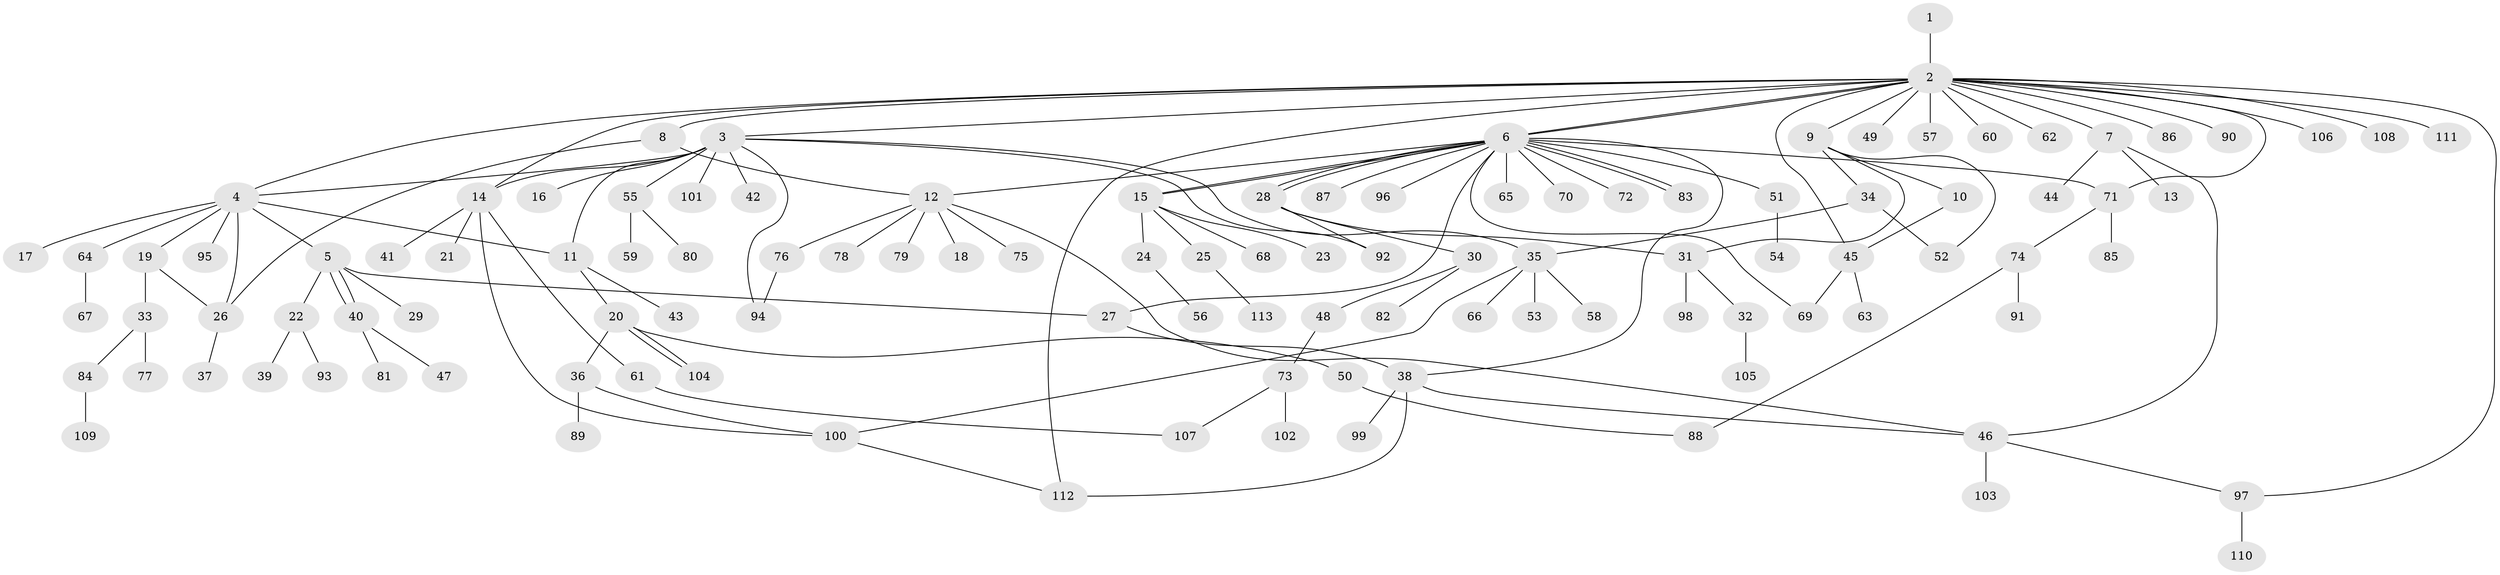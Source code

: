// Generated by graph-tools (version 1.1) at 2025/49/03/09/25 03:49:54]
// undirected, 113 vertices, 143 edges
graph export_dot {
graph [start="1"]
  node [color=gray90,style=filled];
  1;
  2;
  3;
  4;
  5;
  6;
  7;
  8;
  9;
  10;
  11;
  12;
  13;
  14;
  15;
  16;
  17;
  18;
  19;
  20;
  21;
  22;
  23;
  24;
  25;
  26;
  27;
  28;
  29;
  30;
  31;
  32;
  33;
  34;
  35;
  36;
  37;
  38;
  39;
  40;
  41;
  42;
  43;
  44;
  45;
  46;
  47;
  48;
  49;
  50;
  51;
  52;
  53;
  54;
  55;
  56;
  57;
  58;
  59;
  60;
  61;
  62;
  63;
  64;
  65;
  66;
  67;
  68;
  69;
  70;
  71;
  72;
  73;
  74;
  75;
  76;
  77;
  78;
  79;
  80;
  81;
  82;
  83;
  84;
  85;
  86;
  87;
  88;
  89;
  90;
  91;
  92;
  93;
  94;
  95;
  96;
  97;
  98;
  99;
  100;
  101;
  102;
  103;
  104;
  105;
  106;
  107;
  108;
  109;
  110;
  111;
  112;
  113;
  1 -- 2;
  2 -- 3;
  2 -- 4;
  2 -- 6;
  2 -- 6;
  2 -- 7;
  2 -- 8;
  2 -- 9;
  2 -- 14;
  2 -- 45;
  2 -- 49;
  2 -- 57;
  2 -- 60;
  2 -- 62;
  2 -- 71;
  2 -- 86;
  2 -- 90;
  2 -- 97;
  2 -- 106;
  2 -- 108;
  2 -- 111;
  2 -- 112;
  3 -- 4;
  3 -- 11;
  3 -- 14;
  3 -- 16;
  3 -- 35;
  3 -- 42;
  3 -- 55;
  3 -- 92;
  3 -- 94;
  3 -- 101;
  4 -- 5;
  4 -- 11;
  4 -- 17;
  4 -- 19;
  4 -- 26;
  4 -- 64;
  4 -- 95;
  5 -- 22;
  5 -- 27;
  5 -- 29;
  5 -- 40;
  5 -- 40;
  6 -- 12;
  6 -- 15;
  6 -- 15;
  6 -- 27;
  6 -- 28;
  6 -- 28;
  6 -- 38;
  6 -- 51;
  6 -- 65;
  6 -- 69;
  6 -- 70;
  6 -- 71;
  6 -- 72;
  6 -- 83;
  6 -- 83;
  6 -- 87;
  6 -- 96;
  7 -- 13;
  7 -- 44;
  7 -- 46;
  8 -- 12;
  8 -- 26;
  9 -- 10;
  9 -- 31;
  9 -- 34;
  9 -- 52;
  10 -- 45;
  11 -- 20;
  11 -- 43;
  12 -- 18;
  12 -- 46;
  12 -- 75;
  12 -- 76;
  12 -- 78;
  12 -- 79;
  14 -- 21;
  14 -- 41;
  14 -- 61;
  14 -- 100;
  15 -- 23;
  15 -- 24;
  15 -- 25;
  15 -- 68;
  19 -- 26;
  19 -- 33;
  20 -- 36;
  20 -- 50;
  20 -- 104;
  20 -- 104;
  22 -- 39;
  22 -- 93;
  24 -- 56;
  25 -- 113;
  26 -- 37;
  27 -- 38;
  28 -- 30;
  28 -- 31;
  28 -- 92;
  30 -- 48;
  30 -- 82;
  31 -- 32;
  31 -- 98;
  32 -- 105;
  33 -- 77;
  33 -- 84;
  34 -- 35;
  34 -- 52;
  35 -- 53;
  35 -- 58;
  35 -- 66;
  35 -- 100;
  36 -- 89;
  36 -- 100;
  38 -- 46;
  38 -- 99;
  38 -- 112;
  40 -- 47;
  40 -- 81;
  45 -- 63;
  45 -- 69;
  46 -- 97;
  46 -- 103;
  48 -- 73;
  50 -- 88;
  51 -- 54;
  55 -- 59;
  55 -- 80;
  61 -- 107;
  64 -- 67;
  71 -- 74;
  71 -- 85;
  73 -- 102;
  73 -- 107;
  74 -- 88;
  74 -- 91;
  76 -- 94;
  84 -- 109;
  97 -- 110;
  100 -- 112;
}
